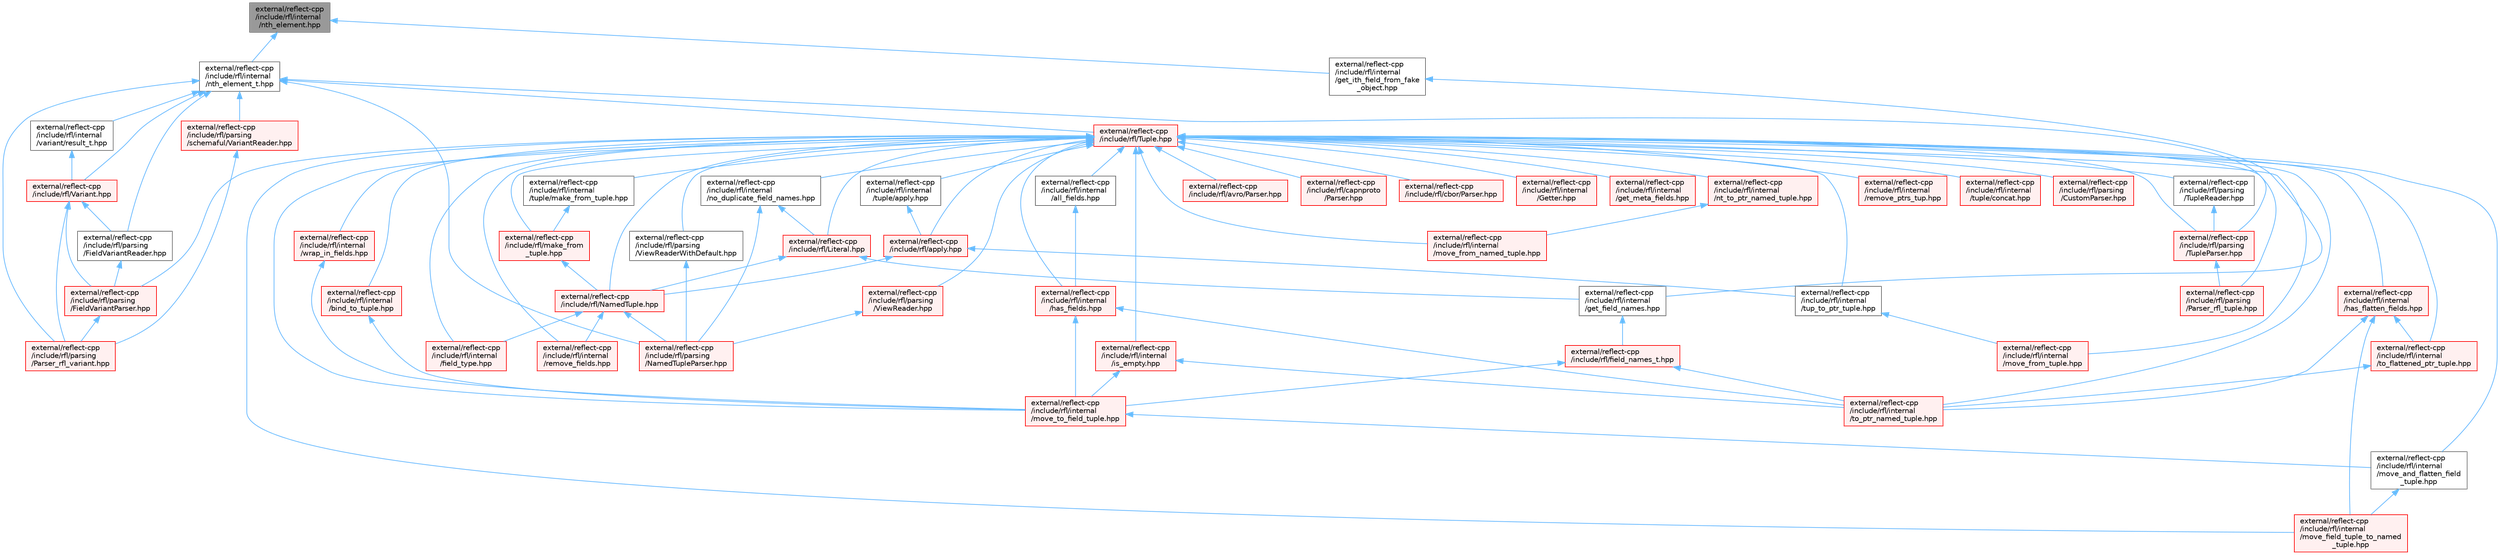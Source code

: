 digraph "external/reflect-cpp/include/rfl/internal/nth_element.hpp"
{
 // LATEX_PDF_SIZE
  bgcolor="transparent";
  edge [fontname=Helvetica,fontsize=10,labelfontname=Helvetica,labelfontsize=10];
  node [fontname=Helvetica,fontsize=10,shape=box,height=0.2,width=0.4];
  Node1 [id="Node000001",label="external/reflect-cpp\l/include/rfl/internal\l/nth_element.hpp",height=0.2,width=0.4,color="gray40", fillcolor="grey60", style="filled", fontcolor="black",tooltip=" "];
  Node1 -> Node2 [id="edge1_Node000001_Node000002",dir="back",color="steelblue1",style="solid",tooltip=" "];
  Node2 [id="Node000002",label="external/reflect-cpp\l/include/rfl/internal\l/get_ith_field_from_fake\l_object.hpp",height=0.2,width=0.4,color="grey40", fillcolor="white", style="filled",URL="$get__ith__field__from__fake__object_8hpp.html",tooltip=" "];
  Node2 -> Node3 [id="edge2_Node000002_Node000003",dir="back",color="steelblue1",style="solid",tooltip=" "];
  Node3 [id="Node000003",label="external/reflect-cpp\l/include/rfl/internal\l/get_field_names.hpp",height=0.2,width=0.4,color="grey40", fillcolor="white", style="filled",URL="$get__field__names_8hpp.html",tooltip=" "];
  Node3 -> Node4 [id="edge3_Node000003_Node000004",dir="back",color="steelblue1",style="solid",tooltip=" "];
  Node4 [id="Node000004",label="external/reflect-cpp\l/include/rfl/field_names_t.hpp",height=0.2,width=0.4,color="red", fillcolor="#FFF0F0", style="filled",URL="$field__names__t_8hpp.html",tooltip=" "];
  Node4 -> Node739 [id="edge4_Node000004_Node000739",dir="back",color="steelblue1",style="solid",tooltip=" "];
  Node739 [id="Node000739",label="external/reflect-cpp\l/include/rfl/internal\l/move_to_field_tuple.hpp",height=0.2,width=0.4,color="red", fillcolor="#FFF0F0", style="filled",URL="$move__to__field__tuple_8hpp.html",tooltip=" "];
  Node739 -> Node757 [id="edge5_Node000739_Node000757",dir="back",color="steelblue1",style="solid",tooltip=" "];
  Node757 [id="Node000757",label="external/reflect-cpp\l/include/rfl/internal\l/move_and_flatten_field\l_tuple.hpp",height=0.2,width=0.4,color="grey40", fillcolor="white", style="filled",URL="$move__and__flatten__field__tuple_8hpp.html",tooltip=" "];
  Node757 -> Node758 [id="edge6_Node000757_Node000758",dir="back",color="steelblue1",style="solid",tooltip=" "];
  Node758 [id="Node000758",label="external/reflect-cpp\l/include/rfl/internal\l/move_field_tuple_to_named\l_tuple.hpp",height=0.2,width=0.4,color="red", fillcolor="#FFF0F0", style="filled",URL="$move__field__tuple__to__named__tuple_8hpp.html",tooltip=" "];
  Node4 -> Node761 [id="edge7_Node000004_Node000761",dir="back",color="steelblue1",style="solid",tooltip=" "];
  Node761 [id="Node000761",label="external/reflect-cpp\l/include/rfl/internal\l/to_ptr_named_tuple.hpp",height=0.2,width=0.4,color="red", fillcolor="#FFF0F0", style="filled",URL="$to__ptr__named__tuple_8hpp.html",tooltip=" "];
  Node1 -> Node767 [id="edge8_Node000001_Node000767",dir="back",color="steelblue1",style="solid",tooltip=" "];
  Node767 [id="Node000767",label="external/reflect-cpp\l/include/rfl/internal\l/nth_element_t.hpp",height=0.2,width=0.4,color="grey40", fillcolor="white", style="filled",URL="$nth__element__t_8hpp.html",tooltip=" "];
  Node767 -> Node768 [id="edge9_Node000767_Node000768",dir="back",color="steelblue1",style="solid",tooltip=" "];
  Node768 [id="Node000768",label="external/reflect-cpp\l/include/rfl/Tuple.hpp",height=0.2,width=0.4,color="red", fillcolor="#FFF0F0", style="filled",URL="$_tuple_8hpp.html",tooltip=" "];
  Node768 -> Node769 [id="edge10_Node000768_Node000769",dir="back",color="steelblue1",style="solid",tooltip=" "];
  Node769 [id="Node000769",label="external/reflect-cpp\l/include/rfl/Literal.hpp",height=0.2,width=0.4,color="red", fillcolor="#FFF0F0", style="filled",URL="$_literal_8hpp.html",tooltip=" "];
  Node769 -> Node776 [id="edge11_Node000769_Node000776",dir="back",color="steelblue1",style="solid",tooltip=" "];
  Node776 [id="Node000776",label="external/reflect-cpp\l/include/rfl/NamedTuple.hpp",height=0.2,width=0.4,color="red", fillcolor="#FFF0F0", style="filled",URL="$_named_tuple_8hpp.html",tooltip=" "];
  Node776 -> Node736 [id="edge12_Node000776_Node000736",dir="back",color="steelblue1",style="solid",tooltip=" "];
  Node736 [id="Node000736",label="external/reflect-cpp\l/include/rfl/internal\l/field_type.hpp",height=0.2,width=0.4,color="red", fillcolor="#FFF0F0", style="filled",URL="$internal_2field__type_8hpp.html",tooltip=" "];
  Node776 -> Node778 [id="edge13_Node000776_Node000778",dir="back",color="steelblue1",style="solid",tooltip=" "];
  Node778 [id="Node000778",label="external/reflect-cpp\l/include/rfl/internal\l/remove_fields.hpp",height=0.2,width=0.4,color="red", fillcolor="#FFF0F0", style="filled",URL="$internal_2remove__fields_8hpp.html",tooltip=" "];
  Node776 -> Node765 [id="edge14_Node000776_Node000765",dir="back",color="steelblue1",style="solid",tooltip=" "];
  Node765 [id="Node000765",label="external/reflect-cpp\l/include/rfl/parsing\l/NamedTupleParser.hpp",height=0.2,width=0.4,color="red", fillcolor="#FFF0F0", style="filled",URL="$_named_tuple_parser_8hpp.html",tooltip=" "];
  Node769 -> Node3 [id="edge15_Node000769_Node000003",dir="back",color="steelblue1",style="solid",tooltip=" "];
  Node768 -> Node776 [id="edge16_Node000768_Node000776",dir="back",color="steelblue1",style="solid",tooltip=" "];
  Node768 -> Node844 [id="edge17_Node000768_Node000844",dir="back",color="steelblue1",style="solid",tooltip=" "];
  Node844 [id="Node000844",label="external/reflect-cpp\l/include/rfl/apply.hpp",height=0.2,width=0.4,color="red", fillcolor="#FFF0F0", style="filled",URL="$apply_8hpp.html",tooltip=" "];
  Node844 -> Node776 [id="edge18_Node000844_Node000776",dir="back",color="steelblue1",style="solid",tooltip=" "];
  Node844 -> Node797 [id="edge19_Node000844_Node000797",dir="back",color="steelblue1",style="solid",tooltip=" "];
  Node797 [id="Node000797",label="external/reflect-cpp\l/include/rfl/internal\l/tup_to_ptr_tuple.hpp",height=0.2,width=0.4,color="grey40", fillcolor="white", style="filled",URL="$tup__to__ptr__tuple_8hpp.html",tooltip=" "];
  Node797 -> Node748 [id="edge20_Node000797_Node000748",dir="back",color="steelblue1",style="solid",tooltip=" "];
  Node748 [id="Node000748",label="external/reflect-cpp\l/include/rfl/internal\l/move_from_tuple.hpp",height=0.2,width=0.4,color="red", fillcolor="#FFF0F0", style="filled",URL="$move__from__tuple_8hpp.html",tooltip=" "];
  Node768 -> Node679 [id="edge21_Node000768_Node000679",dir="back",color="steelblue1",style="solid",tooltip=" "];
  Node679 [id="Node000679",label="external/reflect-cpp\l/include/rfl/avro/Parser.hpp",height=0.2,width=0.4,color="red", fillcolor="#FFF0F0", style="filled",URL="$avro_2_parser_8hpp.html",tooltip=" "];
  Node768 -> Node685 [id="edge22_Node000768_Node000685",dir="back",color="steelblue1",style="solid",tooltip=" "];
  Node685 [id="Node000685",label="external/reflect-cpp\l/include/rfl/capnproto\l/Parser.hpp",height=0.2,width=0.4,color="red", fillcolor="#FFF0F0", style="filled",URL="$capnproto_2_parser_8hpp.html",tooltip=" "];
  Node768 -> Node687 [id="edge23_Node000768_Node000687",dir="back",color="steelblue1",style="solid",tooltip=" "];
  Node687 [id="Node000687",label="external/reflect-cpp\l/include/rfl/cbor/Parser.hpp",height=0.2,width=0.4,color="red", fillcolor="#FFF0F0", style="filled",URL="$cbor_2_parser_8hpp.html",tooltip=" "];
  Node768 -> Node845 [id="edge24_Node000768_Node000845",dir="back",color="steelblue1",style="solid",tooltip=" "];
  Node845 [id="Node000845",label="external/reflect-cpp\l/include/rfl/internal\l/Getter.hpp",height=0.2,width=0.4,color="red", fillcolor="#FFF0F0", style="filled",URL="$_getter_8hpp.html",tooltip=" "];
  Node768 -> Node806 [id="edge25_Node000768_Node000806",dir="back",color="steelblue1",style="solid",tooltip=" "];
  Node806 [id="Node000806",label="external/reflect-cpp\l/include/rfl/internal\l/all_fields.hpp",height=0.2,width=0.4,color="grey40", fillcolor="white", style="filled",URL="$all__fields_8hpp.html",tooltip=" "];
  Node806 -> Node785 [id="edge26_Node000806_Node000785",dir="back",color="steelblue1",style="solid",tooltip=" "];
  Node785 [id="Node000785",label="external/reflect-cpp\l/include/rfl/internal\l/has_fields.hpp",height=0.2,width=0.4,color="red", fillcolor="#FFF0F0", style="filled",URL="$has__fields_8hpp.html",tooltip=" "];
  Node785 -> Node739 [id="edge27_Node000785_Node000739",dir="back",color="steelblue1",style="solid",tooltip=" "];
  Node785 -> Node761 [id="edge28_Node000785_Node000761",dir="back",color="steelblue1",style="solid",tooltip=" "];
  Node768 -> Node782 [id="edge29_Node000768_Node000782",dir="back",color="steelblue1",style="solid",tooltip=" "];
  Node782 [id="Node000782",label="external/reflect-cpp\l/include/rfl/internal\l/bind_to_tuple.hpp",height=0.2,width=0.4,color="red", fillcolor="#FFF0F0", style="filled",URL="$bind__to__tuple_8hpp.html",tooltip=" "];
  Node782 -> Node739 [id="edge30_Node000782_Node000739",dir="back",color="steelblue1",style="solid",tooltip=" "];
  Node768 -> Node736 [id="edge31_Node000768_Node000736",dir="back",color="steelblue1",style="solid",tooltip=" "];
  Node768 -> Node843 [id="edge32_Node000768_Node000843",dir="back",color="steelblue1",style="solid",tooltip=" "];
  Node843 [id="Node000843",label="external/reflect-cpp\l/include/rfl/internal\l/get_meta_fields.hpp",height=0.2,width=0.4,color="red", fillcolor="#FFF0F0", style="filled",URL="$get__meta__fields_8hpp.html",tooltip=" "];
  Node768 -> Node785 [id="edge33_Node000768_Node000785",dir="back",color="steelblue1",style="solid",tooltip=" "];
  Node768 -> Node853 [id="edge34_Node000768_Node000853",dir="back",color="steelblue1",style="solid",tooltip=" "];
  Node853 [id="Node000853",label="external/reflect-cpp\l/include/rfl/internal\l/has_flatten_fields.hpp",height=0.2,width=0.4,color="red", fillcolor="#FFF0F0", style="filled",URL="$has__flatten__fields_8hpp.html",tooltip=" "];
  Node853 -> Node758 [id="edge35_Node000853_Node000758",dir="back",color="steelblue1",style="solid",tooltip=" "];
  Node853 -> Node786 [id="edge36_Node000853_Node000786",dir="back",color="steelblue1",style="solid",tooltip=" "];
  Node786 [id="Node000786",label="external/reflect-cpp\l/include/rfl/internal\l/to_flattened_ptr_tuple.hpp",height=0.2,width=0.4,color="red", fillcolor="#FFF0F0", style="filled",URL="$to__flattened__ptr__tuple_8hpp.html",tooltip=" "];
  Node786 -> Node761 [id="edge37_Node000786_Node000761",dir="back",color="steelblue1",style="solid",tooltip=" "];
  Node853 -> Node761 [id="edge38_Node000853_Node000761",dir="back",color="steelblue1",style="solid",tooltip=" "];
  Node768 -> Node789 [id="edge39_Node000768_Node000789",dir="back",color="steelblue1",style="solid",tooltip=" "];
  Node789 [id="Node000789",label="external/reflect-cpp\l/include/rfl/internal\l/is_empty.hpp",height=0.2,width=0.4,color="red", fillcolor="#FFF0F0", style="filled",URL="$internal_2is__empty_8hpp.html",tooltip=" "];
  Node789 -> Node739 [id="edge40_Node000789_Node000739",dir="back",color="steelblue1",style="solid",tooltip=" "];
  Node789 -> Node761 [id="edge41_Node000789_Node000761",dir="back",color="steelblue1",style="solid",tooltip=" "];
  Node768 -> Node757 [id="edge42_Node000768_Node000757",dir="back",color="steelblue1",style="solid",tooltip=" "];
  Node768 -> Node758 [id="edge43_Node000768_Node000758",dir="back",color="steelblue1",style="solid",tooltip=" "];
  Node768 -> Node755 [id="edge44_Node000768_Node000755",dir="back",color="steelblue1",style="solid",tooltip=" "];
  Node755 [id="Node000755",label="external/reflect-cpp\l/include/rfl/internal\l/move_from_named_tuple.hpp",height=0.2,width=0.4,color="red", fillcolor="#FFF0F0", style="filled",URL="$move__from__named__tuple_8hpp.html",tooltip=" "];
  Node768 -> Node748 [id="edge45_Node000768_Node000748",dir="back",color="steelblue1",style="solid",tooltip=" "];
  Node768 -> Node739 [id="edge46_Node000768_Node000739",dir="back",color="steelblue1",style="solid",tooltip=" "];
  Node768 -> Node854 [id="edge47_Node000768_Node000854",dir="back",color="steelblue1",style="solid",tooltip=" "];
  Node854 [id="Node000854",label="external/reflect-cpp\l/include/rfl/internal\l/no_duplicate_field_names.hpp",height=0.2,width=0.4,color="grey40", fillcolor="white", style="filled",URL="$no__duplicate__field__names_8hpp.html",tooltip=" "];
  Node854 -> Node769 [id="edge48_Node000854_Node000769",dir="back",color="steelblue1",style="solid",tooltip=" "];
  Node854 -> Node765 [id="edge49_Node000854_Node000765",dir="back",color="steelblue1",style="solid",tooltip=" "];
  Node768 -> Node796 [id="edge50_Node000768_Node000796",dir="back",color="steelblue1",style="solid",tooltip=" "];
  Node796 [id="Node000796",label="external/reflect-cpp\l/include/rfl/internal\l/nt_to_ptr_named_tuple.hpp",height=0.2,width=0.4,color="red", fillcolor="#FFF0F0", style="filled",URL="$nt__to__ptr__named__tuple_8hpp.html",tooltip=" "];
  Node796 -> Node755 [id="edge51_Node000796_Node000755",dir="back",color="steelblue1",style="solid",tooltip=" "];
  Node768 -> Node778 [id="edge52_Node000768_Node000778",dir="back",color="steelblue1",style="solid",tooltip=" "];
  Node768 -> Node746 [id="edge53_Node000768_Node000746",dir="back",color="steelblue1",style="solid",tooltip=" "];
  Node746 [id="Node000746",label="external/reflect-cpp\l/include/rfl/internal\l/remove_ptrs_tup.hpp",height=0.2,width=0.4,color="red", fillcolor="#FFF0F0", style="filled",URL="$remove__ptrs__tup_8hpp.html",tooltip=" "];
  Node768 -> Node786 [id="edge54_Node000768_Node000786",dir="back",color="steelblue1",style="solid",tooltip=" "];
  Node768 -> Node761 [id="edge55_Node000768_Node000761",dir="back",color="steelblue1",style="solid",tooltip=" "];
  Node768 -> Node797 [id="edge56_Node000768_Node000797",dir="back",color="steelblue1",style="solid",tooltip=" "];
  Node768 -> Node855 [id="edge57_Node000768_Node000855",dir="back",color="steelblue1",style="solid",tooltip=" "];
  Node855 [id="Node000855",label="external/reflect-cpp\l/include/rfl/internal\l/tuple/apply.hpp",height=0.2,width=0.4,color="grey40", fillcolor="white", style="filled",URL="$internal_2tuple_2apply_8hpp.html",tooltip=" "];
  Node855 -> Node844 [id="edge58_Node000855_Node000844",dir="back",color="steelblue1",style="solid",tooltip=" "];
  Node768 -> Node856 [id="edge59_Node000768_Node000856",dir="back",color="steelblue1",style="solid",tooltip=" "];
  Node856 [id="Node000856",label="external/reflect-cpp\l/include/rfl/internal\l/tuple/concat.hpp",height=0.2,width=0.4,color="red", fillcolor="#FFF0F0", style="filled",URL="$concat_8hpp.html",tooltip=" "];
  Node768 -> Node858 [id="edge60_Node000768_Node000858",dir="back",color="steelblue1",style="solid",tooltip=" "];
  Node858 [id="Node000858",label="external/reflect-cpp\l/include/rfl/internal\l/tuple/make_from_tuple.hpp",height=0.2,width=0.4,color="grey40", fillcolor="white", style="filled",URL="$internal_2tuple_2make__from__tuple_8hpp.html",tooltip=" "];
  Node858 -> Node859 [id="edge61_Node000858_Node000859",dir="back",color="steelblue1",style="solid",tooltip=" "];
  Node859 [id="Node000859",label="external/reflect-cpp\l/include/rfl/make_from\l_tuple.hpp",height=0.2,width=0.4,color="red", fillcolor="#FFF0F0", style="filled",URL="$make__from__tuple_8hpp.html",tooltip=" "];
  Node859 -> Node776 [id="edge62_Node000859_Node000776",dir="back",color="steelblue1",style="solid",tooltip=" "];
  Node768 -> Node788 [id="edge63_Node000768_Node000788",dir="back",color="steelblue1",style="solid",tooltip=" "];
  Node788 [id="Node000788",label="external/reflect-cpp\l/include/rfl/internal\l/wrap_in_fields.hpp",height=0.2,width=0.4,color="red", fillcolor="#FFF0F0", style="filled",URL="$wrap__in__fields_8hpp.html",tooltip=" "];
  Node788 -> Node739 [id="edge64_Node000788_Node000739",dir="back",color="steelblue1",style="solid",tooltip=" "];
  Node768 -> Node859 [id="edge65_Node000768_Node000859",dir="back",color="steelblue1",style="solid",tooltip=" "];
  Node768 -> Node716 [id="edge66_Node000768_Node000716",dir="back",color="steelblue1",style="solid",tooltip=" "];
  Node716 [id="Node000716",label="external/reflect-cpp\l/include/rfl/parsing\l/CustomParser.hpp",height=0.2,width=0.4,color="red", fillcolor="#FFF0F0", style="filled",URL="$_custom_parser_8hpp.html",tooltip=" "];
  Node768 -> Node676 [id="edge67_Node000768_Node000676",dir="back",color="steelblue1",style="solid",tooltip=" "];
  Node676 [id="Node000676",label="external/reflect-cpp\l/include/rfl/parsing\l/FieldVariantParser.hpp",height=0.2,width=0.4,color="red", fillcolor="#FFF0F0", style="filled",URL="$_field_variant_parser_8hpp.html",tooltip=" "];
  Node676 -> Node677 [id="edge68_Node000676_Node000677",dir="back",color="steelblue1",style="solid",tooltip=" "];
  Node677 [id="Node000677",label="external/reflect-cpp\l/include/rfl/parsing\l/Parser_rfl_variant.hpp",height=0.2,width=0.4,color="red", fillcolor="#FFF0F0", style="filled",URL="$_parser__rfl__variant_8hpp.html",tooltip=" "];
  Node768 -> Node800 [id="edge69_Node000768_Node000800",dir="back",color="steelblue1",style="solid",tooltip=" "];
  Node800 [id="Node000800",label="external/reflect-cpp\l/include/rfl/parsing\l/Parser_rfl_tuple.hpp",height=0.2,width=0.4,color="red", fillcolor="#FFF0F0", style="filled",URL="$_parser__rfl__tuple_8hpp.html",tooltip=" "];
  Node768 -> Node799 [id="edge70_Node000768_Node000799",dir="back",color="steelblue1",style="solid",tooltip=" "];
  Node799 [id="Node000799",label="external/reflect-cpp\l/include/rfl/parsing\l/TupleParser.hpp",height=0.2,width=0.4,color="red", fillcolor="#FFF0F0", style="filled",URL="$_tuple_parser_8hpp.html",tooltip=" "];
  Node799 -> Node800 [id="edge71_Node000799_Node000800",dir="back",color="steelblue1",style="solid",tooltip=" "];
  Node768 -> Node860 [id="edge72_Node000768_Node000860",dir="back",color="steelblue1",style="solid",tooltip=" "];
  Node860 [id="Node000860",label="external/reflect-cpp\l/include/rfl/parsing\l/TupleReader.hpp",height=0.2,width=0.4,color="grey40", fillcolor="white", style="filled",URL="$_tuple_reader_8hpp.html",tooltip=" "];
  Node860 -> Node799 [id="edge73_Node000860_Node000799",dir="back",color="steelblue1",style="solid",tooltip=" "];
  Node768 -> Node861 [id="edge74_Node000768_Node000861",dir="back",color="steelblue1",style="solid",tooltip=" "];
  Node861 [id="Node000861",label="external/reflect-cpp\l/include/rfl/parsing\l/ViewReader.hpp",height=0.2,width=0.4,color="red", fillcolor="#FFF0F0", style="filled",URL="$_view_reader_8hpp.html",tooltip=" "];
  Node861 -> Node765 [id="edge75_Node000861_Node000765",dir="back",color="steelblue1",style="solid",tooltip=" "];
  Node768 -> Node864 [id="edge76_Node000768_Node000864",dir="back",color="steelblue1",style="solid",tooltip=" "];
  Node864 [id="Node000864",label="external/reflect-cpp\l/include/rfl/parsing\l/ViewReaderWithDefault.hpp",height=0.2,width=0.4,color="grey40", fillcolor="white", style="filled",URL="$_view_reader_with_default_8hpp.html",tooltip=" "];
  Node864 -> Node765 [id="edge77_Node000864_Node000765",dir="back",color="steelblue1",style="solid",tooltip=" "];
  Node767 -> Node867 [id="edge78_Node000767_Node000867",dir="back",color="steelblue1",style="solid",tooltip=" "];
  Node867 [id="Node000867",label="external/reflect-cpp\l/include/rfl/Variant.hpp",height=0.2,width=0.4,color="red", fillcolor="#FFF0F0", style="filled",URL="$_variant_8hpp.html",tooltip=" "];
  Node867 -> Node676 [id="edge79_Node000867_Node000676",dir="back",color="steelblue1",style="solid",tooltip=" "];
  Node867 -> Node874 [id="edge80_Node000867_Node000874",dir="back",color="steelblue1",style="solid",tooltip=" "];
  Node874 [id="Node000874",label="external/reflect-cpp\l/include/rfl/parsing\l/FieldVariantReader.hpp",height=0.2,width=0.4,color="grey40", fillcolor="white", style="filled",URL="$_field_variant_reader_8hpp.html",tooltip=" "];
  Node874 -> Node676 [id="edge81_Node000874_Node000676",dir="back",color="steelblue1",style="solid",tooltip=" "];
  Node867 -> Node677 [id="edge82_Node000867_Node000677",dir="back",color="steelblue1",style="solid",tooltip=" "];
  Node767 -> Node906 [id="edge83_Node000767_Node000906",dir="back",color="steelblue1",style="solid",tooltip=" "];
  Node906 [id="Node000906",label="external/reflect-cpp\l/include/rfl/internal\l/variant/result_t.hpp",height=0.2,width=0.4,color="grey40", fillcolor="white", style="filled",URL="$result__t_8hpp.html",tooltip=" "];
  Node906 -> Node867 [id="edge84_Node000906_Node000867",dir="back",color="steelblue1",style="solid",tooltip=" "];
  Node767 -> Node874 [id="edge85_Node000767_Node000874",dir="back",color="steelblue1",style="solid",tooltip=" "];
  Node767 -> Node765 [id="edge86_Node000767_Node000765",dir="back",color="steelblue1",style="solid",tooltip=" "];
  Node767 -> Node677 [id="edge87_Node000767_Node000677",dir="back",color="steelblue1",style="solid",tooltip=" "];
  Node767 -> Node799 [id="edge88_Node000767_Node000799",dir="back",color="steelblue1",style="solid",tooltip=" "];
  Node767 -> Node907 [id="edge89_Node000767_Node000907",dir="back",color="steelblue1",style="solid",tooltip=" "];
  Node907 [id="Node000907",label="external/reflect-cpp\l/include/rfl/parsing\l/schemaful/VariantReader.hpp",height=0.2,width=0.4,color="red", fillcolor="#FFF0F0", style="filled",URL="$_variant_reader_8hpp.html",tooltip=" "];
  Node907 -> Node677 [id="edge90_Node000907_Node000677",dir="back",color="steelblue1",style="solid",tooltip=" "];
}
